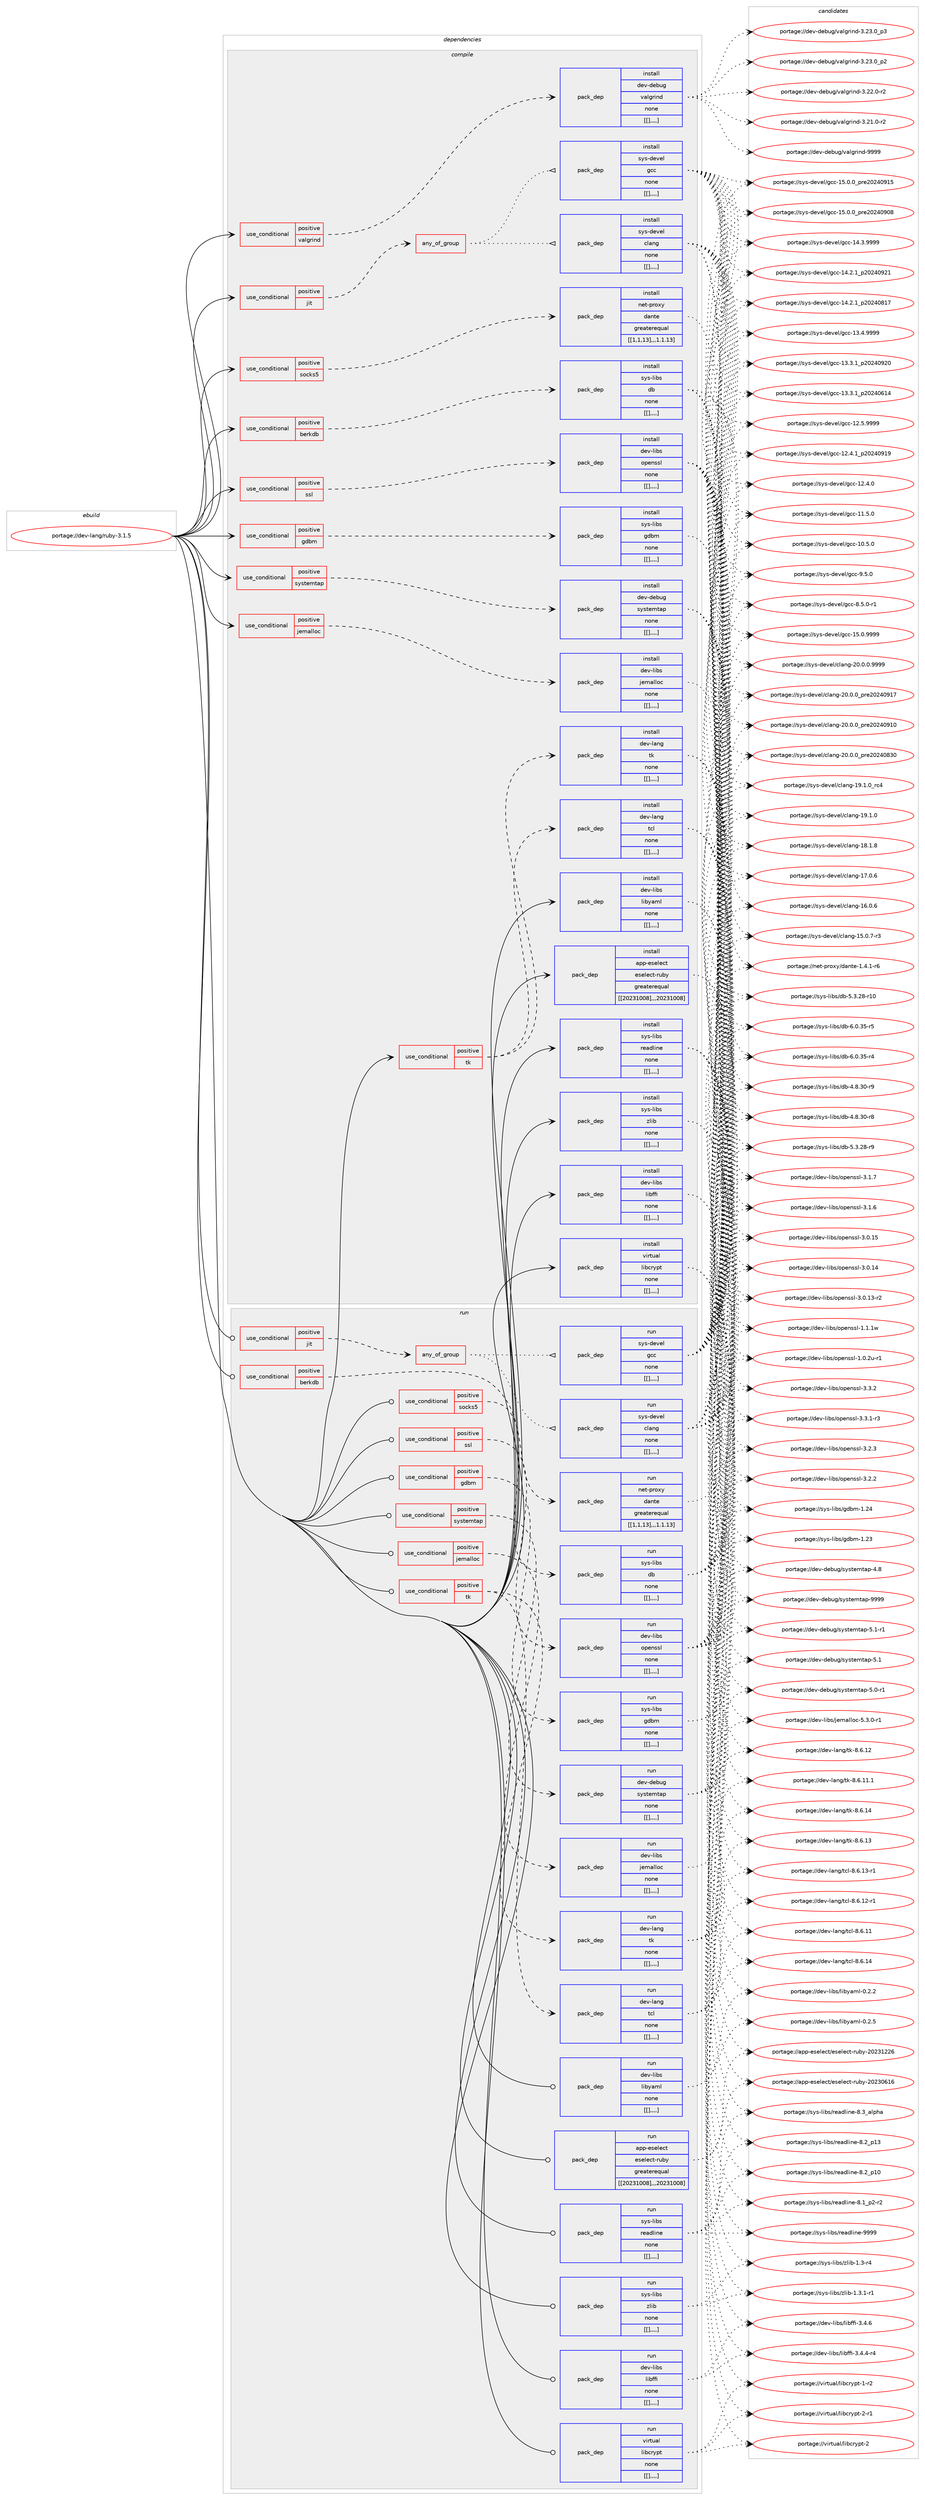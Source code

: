 digraph prolog {

# *************
# Graph options
# *************

newrank=true;
concentrate=true;
compound=true;
graph [rankdir=LR,fontname=Helvetica,fontsize=10,ranksep=1.5];#, ranksep=2.5, nodesep=0.2];
edge  [arrowhead=vee];
node  [fontname=Helvetica,fontsize=10];

# **********
# The ebuild
# **********

subgraph cluster_leftcol {
color=gray;
label=<<i>ebuild</i>>;
id [label="portage://dev-lang/ruby-3.1.5", color=red, width=4, href="../dev-lang/ruby-3.1.5.svg"];
}

# ****************
# The dependencies
# ****************

subgraph cluster_midcol {
color=gray;
label=<<i>dependencies</i>>;
subgraph cluster_compile {
fillcolor="#eeeeee";
style=filled;
label=<<i>compile</i>>;
subgraph cond25256 {
dependency104513 [label=<<TABLE BORDER="0" CELLBORDER="1" CELLSPACING="0" CELLPADDING="4"><TR><TD ROWSPAN="3" CELLPADDING="10">use_conditional</TD></TR><TR><TD>positive</TD></TR><TR><TD>berkdb</TD></TR></TABLE>>, shape=none, color=red];
subgraph pack78175 {
dependency104514 [label=<<TABLE BORDER="0" CELLBORDER="1" CELLSPACING="0" CELLPADDING="4" WIDTH="220"><TR><TD ROWSPAN="6" CELLPADDING="30">pack_dep</TD></TR><TR><TD WIDTH="110">install</TD></TR><TR><TD>sys-libs</TD></TR><TR><TD>db</TD></TR><TR><TD>none</TD></TR><TR><TD>[[],,,,]</TD></TR></TABLE>>, shape=none, color=blue];
}
dependency104513:e -> dependency104514:w [weight=20,style="dashed",arrowhead="vee"];
}
id:e -> dependency104513:w [weight=20,style="solid",arrowhead="vee"];
subgraph cond25257 {
dependency104515 [label=<<TABLE BORDER="0" CELLBORDER="1" CELLSPACING="0" CELLPADDING="4"><TR><TD ROWSPAN="3" CELLPADDING="10">use_conditional</TD></TR><TR><TD>positive</TD></TR><TR><TD>gdbm</TD></TR></TABLE>>, shape=none, color=red];
subgraph pack78176 {
dependency104516 [label=<<TABLE BORDER="0" CELLBORDER="1" CELLSPACING="0" CELLPADDING="4" WIDTH="220"><TR><TD ROWSPAN="6" CELLPADDING="30">pack_dep</TD></TR><TR><TD WIDTH="110">install</TD></TR><TR><TD>sys-libs</TD></TR><TR><TD>gdbm</TD></TR><TR><TD>none</TD></TR><TR><TD>[[],,,,]</TD></TR></TABLE>>, shape=none, color=blue];
}
dependency104515:e -> dependency104516:w [weight=20,style="dashed",arrowhead="vee"];
}
id:e -> dependency104515:w [weight=20,style="solid",arrowhead="vee"];
subgraph cond25258 {
dependency104517 [label=<<TABLE BORDER="0" CELLBORDER="1" CELLSPACING="0" CELLPADDING="4"><TR><TD ROWSPAN="3" CELLPADDING="10">use_conditional</TD></TR><TR><TD>positive</TD></TR><TR><TD>jemalloc</TD></TR></TABLE>>, shape=none, color=red];
subgraph pack78177 {
dependency104518 [label=<<TABLE BORDER="0" CELLBORDER="1" CELLSPACING="0" CELLPADDING="4" WIDTH="220"><TR><TD ROWSPAN="6" CELLPADDING="30">pack_dep</TD></TR><TR><TD WIDTH="110">install</TD></TR><TR><TD>dev-libs</TD></TR><TR><TD>jemalloc</TD></TR><TR><TD>none</TD></TR><TR><TD>[[],,,,]</TD></TR></TABLE>>, shape=none, color=blue];
}
dependency104517:e -> dependency104518:w [weight=20,style="dashed",arrowhead="vee"];
}
id:e -> dependency104517:w [weight=20,style="solid",arrowhead="vee"];
subgraph cond25259 {
dependency104519 [label=<<TABLE BORDER="0" CELLBORDER="1" CELLSPACING="0" CELLPADDING="4"><TR><TD ROWSPAN="3" CELLPADDING="10">use_conditional</TD></TR><TR><TD>positive</TD></TR><TR><TD>jit</TD></TR></TABLE>>, shape=none, color=red];
subgraph any956 {
dependency104520 [label=<<TABLE BORDER="0" CELLBORDER="1" CELLSPACING="0" CELLPADDING="4"><TR><TD CELLPADDING="10">any_of_group</TD></TR></TABLE>>, shape=none, color=red];subgraph pack78178 {
dependency104521 [label=<<TABLE BORDER="0" CELLBORDER="1" CELLSPACING="0" CELLPADDING="4" WIDTH="220"><TR><TD ROWSPAN="6" CELLPADDING="30">pack_dep</TD></TR><TR><TD WIDTH="110">install</TD></TR><TR><TD>sys-devel</TD></TR><TR><TD>gcc</TD></TR><TR><TD>none</TD></TR><TR><TD>[[],,,,]</TD></TR></TABLE>>, shape=none, color=blue];
}
dependency104520:e -> dependency104521:w [weight=20,style="dotted",arrowhead="oinv"];
subgraph pack78179 {
dependency104522 [label=<<TABLE BORDER="0" CELLBORDER="1" CELLSPACING="0" CELLPADDING="4" WIDTH="220"><TR><TD ROWSPAN="6" CELLPADDING="30">pack_dep</TD></TR><TR><TD WIDTH="110">install</TD></TR><TR><TD>sys-devel</TD></TR><TR><TD>clang</TD></TR><TR><TD>none</TD></TR><TR><TD>[[],,,,]</TD></TR></TABLE>>, shape=none, color=blue];
}
dependency104520:e -> dependency104522:w [weight=20,style="dotted",arrowhead="oinv"];
}
dependency104519:e -> dependency104520:w [weight=20,style="dashed",arrowhead="vee"];
}
id:e -> dependency104519:w [weight=20,style="solid",arrowhead="vee"];
subgraph cond25260 {
dependency104523 [label=<<TABLE BORDER="0" CELLBORDER="1" CELLSPACING="0" CELLPADDING="4"><TR><TD ROWSPAN="3" CELLPADDING="10">use_conditional</TD></TR><TR><TD>positive</TD></TR><TR><TD>socks5</TD></TR></TABLE>>, shape=none, color=red];
subgraph pack78180 {
dependency104524 [label=<<TABLE BORDER="0" CELLBORDER="1" CELLSPACING="0" CELLPADDING="4" WIDTH="220"><TR><TD ROWSPAN="6" CELLPADDING="30">pack_dep</TD></TR><TR><TD WIDTH="110">install</TD></TR><TR><TD>net-proxy</TD></TR><TR><TD>dante</TD></TR><TR><TD>greaterequal</TD></TR><TR><TD>[[1,1,13],,,1.1.13]</TD></TR></TABLE>>, shape=none, color=blue];
}
dependency104523:e -> dependency104524:w [weight=20,style="dashed",arrowhead="vee"];
}
id:e -> dependency104523:w [weight=20,style="solid",arrowhead="vee"];
subgraph cond25261 {
dependency104525 [label=<<TABLE BORDER="0" CELLBORDER="1" CELLSPACING="0" CELLPADDING="4"><TR><TD ROWSPAN="3" CELLPADDING="10">use_conditional</TD></TR><TR><TD>positive</TD></TR><TR><TD>ssl</TD></TR></TABLE>>, shape=none, color=red];
subgraph pack78181 {
dependency104526 [label=<<TABLE BORDER="0" CELLBORDER="1" CELLSPACING="0" CELLPADDING="4" WIDTH="220"><TR><TD ROWSPAN="6" CELLPADDING="30">pack_dep</TD></TR><TR><TD WIDTH="110">install</TD></TR><TR><TD>dev-libs</TD></TR><TR><TD>openssl</TD></TR><TR><TD>none</TD></TR><TR><TD>[[],,,,]</TD></TR></TABLE>>, shape=none, color=blue];
}
dependency104525:e -> dependency104526:w [weight=20,style="dashed",arrowhead="vee"];
}
id:e -> dependency104525:w [weight=20,style="solid",arrowhead="vee"];
subgraph cond25262 {
dependency104527 [label=<<TABLE BORDER="0" CELLBORDER="1" CELLSPACING="0" CELLPADDING="4"><TR><TD ROWSPAN="3" CELLPADDING="10">use_conditional</TD></TR><TR><TD>positive</TD></TR><TR><TD>systemtap</TD></TR></TABLE>>, shape=none, color=red];
subgraph pack78182 {
dependency104528 [label=<<TABLE BORDER="0" CELLBORDER="1" CELLSPACING="0" CELLPADDING="4" WIDTH="220"><TR><TD ROWSPAN="6" CELLPADDING="30">pack_dep</TD></TR><TR><TD WIDTH="110">install</TD></TR><TR><TD>dev-debug</TD></TR><TR><TD>systemtap</TD></TR><TR><TD>none</TD></TR><TR><TD>[[],,,,]</TD></TR></TABLE>>, shape=none, color=blue];
}
dependency104527:e -> dependency104528:w [weight=20,style="dashed",arrowhead="vee"];
}
id:e -> dependency104527:w [weight=20,style="solid",arrowhead="vee"];
subgraph cond25263 {
dependency104529 [label=<<TABLE BORDER="0" CELLBORDER="1" CELLSPACING="0" CELLPADDING="4"><TR><TD ROWSPAN="3" CELLPADDING="10">use_conditional</TD></TR><TR><TD>positive</TD></TR><TR><TD>tk</TD></TR></TABLE>>, shape=none, color=red];
subgraph pack78183 {
dependency104530 [label=<<TABLE BORDER="0" CELLBORDER="1" CELLSPACING="0" CELLPADDING="4" WIDTH="220"><TR><TD ROWSPAN="6" CELLPADDING="30">pack_dep</TD></TR><TR><TD WIDTH="110">install</TD></TR><TR><TD>dev-lang</TD></TR><TR><TD>tcl</TD></TR><TR><TD>none</TD></TR><TR><TD>[[],,,,]</TD></TR></TABLE>>, shape=none, color=blue];
}
dependency104529:e -> dependency104530:w [weight=20,style="dashed",arrowhead="vee"];
subgraph pack78184 {
dependency104531 [label=<<TABLE BORDER="0" CELLBORDER="1" CELLSPACING="0" CELLPADDING="4" WIDTH="220"><TR><TD ROWSPAN="6" CELLPADDING="30">pack_dep</TD></TR><TR><TD WIDTH="110">install</TD></TR><TR><TD>dev-lang</TD></TR><TR><TD>tk</TD></TR><TR><TD>none</TD></TR><TR><TD>[[],,,,]</TD></TR></TABLE>>, shape=none, color=blue];
}
dependency104529:e -> dependency104531:w [weight=20,style="dashed",arrowhead="vee"];
}
id:e -> dependency104529:w [weight=20,style="solid",arrowhead="vee"];
subgraph cond25264 {
dependency104532 [label=<<TABLE BORDER="0" CELLBORDER="1" CELLSPACING="0" CELLPADDING="4"><TR><TD ROWSPAN="3" CELLPADDING="10">use_conditional</TD></TR><TR><TD>positive</TD></TR><TR><TD>valgrind</TD></TR></TABLE>>, shape=none, color=red];
subgraph pack78185 {
dependency104533 [label=<<TABLE BORDER="0" CELLBORDER="1" CELLSPACING="0" CELLPADDING="4" WIDTH="220"><TR><TD ROWSPAN="6" CELLPADDING="30">pack_dep</TD></TR><TR><TD WIDTH="110">install</TD></TR><TR><TD>dev-debug</TD></TR><TR><TD>valgrind</TD></TR><TR><TD>none</TD></TR><TR><TD>[[],,,,]</TD></TR></TABLE>>, shape=none, color=blue];
}
dependency104532:e -> dependency104533:w [weight=20,style="dashed",arrowhead="vee"];
}
id:e -> dependency104532:w [weight=20,style="solid",arrowhead="vee"];
subgraph pack78186 {
dependency104534 [label=<<TABLE BORDER="0" CELLBORDER="1" CELLSPACING="0" CELLPADDING="4" WIDTH="220"><TR><TD ROWSPAN="6" CELLPADDING="30">pack_dep</TD></TR><TR><TD WIDTH="110">install</TD></TR><TR><TD>app-eselect</TD></TR><TR><TD>eselect-ruby</TD></TR><TR><TD>greaterequal</TD></TR><TR><TD>[[20231008],,,20231008]</TD></TR></TABLE>>, shape=none, color=blue];
}
id:e -> dependency104534:w [weight=20,style="solid",arrowhead="vee"];
subgraph pack78187 {
dependency104535 [label=<<TABLE BORDER="0" CELLBORDER="1" CELLSPACING="0" CELLPADDING="4" WIDTH="220"><TR><TD ROWSPAN="6" CELLPADDING="30">pack_dep</TD></TR><TR><TD WIDTH="110">install</TD></TR><TR><TD>dev-libs</TD></TR><TR><TD>libffi</TD></TR><TR><TD>none</TD></TR><TR><TD>[[],,,,]</TD></TR></TABLE>>, shape=none, color=blue];
}
id:e -> dependency104535:w [weight=20,style="solid",arrowhead="vee"];
subgraph pack78188 {
dependency104536 [label=<<TABLE BORDER="0" CELLBORDER="1" CELLSPACING="0" CELLPADDING="4" WIDTH="220"><TR><TD ROWSPAN="6" CELLPADDING="30">pack_dep</TD></TR><TR><TD WIDTH="110">install</TD></TR><TR><TD>dev-libs</TD></TR><TR><TD>libyaml</TD></TR><TR><TD>none</TD></TR><TR><TD>[[],,,,]</TD></TR></TABLE>>, shape=none, color=blue];
}
id:e -> dependency104536:w [weight=20,style="solid",arrowhead="vee"];
subgraph pack78189 {
dependency104537 [label=<<TABLE BORDER="0" CELLBORDER="1" CELLSPACING="0" CELLPADDING="4" WIDTH="220"><TR><TD ROWSPAN="6" CELLPADDING="30">pack_dep</TD></TR><TR><TD WIDTH="110">install</TD></TR><TR><TD>sys-libs</TD></TR><TR><TD>readline</TD></TR><TR><TD>none</TD></TR><TR><TD>[[],,,,]</TD></TR></TABLE>>, shape=none, color=blue];
}
id:e -> dependency104537:w [weight=20,style="solid",arrowhead="vee"];
subgraph pack78190 {
dependency104538 [label=<<TABLE BORDER="0" CELLBORDER="1" CELLSPACING="0" CELLPADDING="4" WIDTH="220"><TR><TD ROWSPAN="6" CELLPADDING="30">pack_dep</TD></TR><TR><TD WIDTH="110">install</TD></TR><TR><TD>sys-libs</TD></TR><TR><TD>zlib</TD></TR><TR><TD>none</TD></TR><TR><TD>[[],,,,]</TD></TR></TABLE>>, shape=none, color=blue];
}
id:e -> dependency104538:w [weight=20,style="solid",arrowhead="vee"];
subgraph pack78191 {
dependency104539 [label=<<TABLE BORDER="0" CELLBORDER="1" CELLSPACING="0" CELLPADDING="4" WIDTH="220"><TR><TD ROWSPAN="6" CELLPADDING="30">pack_dep</TD></TR><TR><TD WIDTH="110">install</TD></TR><TR><TD>virtual</TD></TR><TR><TD>libcrypt</TD></TR><TR><TD>none</TD></TR><TR><TD>[[],,,,]</TD></TR></TABLE>>, shape=none, color=blue];
}
id:e -> dependency104539:w [weight=20,style="solid",arrowhead="vee"];
}
subgraph cluster_compileandrun {
fillcolor="#eeeeee";
style=filled;
label=<<i>compile and run</i>>;
}
subgraph cluster_run {
fillcolor="#eeeeee";
style=filled;
label=<<i>run</i>>;
subgraph cond25265 {
dependency104540 [label=<<TABLE BORDER="0" CELLBORDER="1" CELLSPACING="0" CELLPADDING="4"><TR><TD ROWSPAN="3" CELLPADDING="10">use_conditional</TD></TR><TR><TD>positive</TD></TR><TR><TD>berkdb</TD></TR></TABLE>>, shape=none, color=red];
subgraph pack78192 {
dependency104541 [label=<<TABLE BORDER="0" CELLBORDER="1" CELLSPACING="0" CELLPADDING="4" WIDTH="220"><TR><TD ROWSPAN="6" CELLPADDING="30">pack_dep</TD></TR><TR><TD WIDTH="110">run</TD></TR><TR><TD>sys-libs</TD></TR><TR><TD>db</TD></TR><TR><TD>none</TD></TR><TR><TD>[[],,,,]</TD></TR></TABLE>>, shape=none, color=blue];
}
dependency104540:e -> dependency104541:w [weight=20,style="dashed",arrowhead="vee"];
}
id:e -> dependency104540:w [weight=20,style="solid",arrowhead="odot"];
subgraph cond25266 {
dependency104542 [label=<<TABLE BORDER="0" CELLBORDER="1" CELLSPACING="0" CELLPADDING="4"><TR><TD ROWSPAN="3" CELLPADDING="10">use_conditional</TD></TR><TR><TD>positive</TD></TR><TR><TD>gdbm</TD></TR></TABLE>>, shape=none, color=red];
subgraph pack78193 {
dependency104543 [label=<<TABLE BORDER="0" CELLBORDER="1" CELLSPACING="0" CELLPADDING="4" WIDTH="220"><TR><TD ROWSPAN="6" CELLPADDING="30">pack_dep</TD></TR><TR><TD WIDTH="110">run</TD></TR><TR><TD>sys-libs</TD></TR><TR><TD>gdbm</TD></TR><TR><TD>none</TD></TR><TR><TD>[[],,,,]</TD></TR></TABLE>>, shape=none, color=blue];
}
dependency104542:e -> dependency104543:w [weight=20,style="dashed",arrowhead="vee"];
}
id:e -> dependency104542:w [weight=20,style="solid",arrowhead="odot"];
subgraph cond25267 {
dependency104544 [label=<<TABLE BORDER="0" CELLBORDER="1" CELLSPACING="0" CELLPADDING="4"><TR><TD ROWSPAN="3" CELLPADDING="10">use_conditional</TD></TR><TR><TD>positive</TD></TR><TR><TD>jemalloc</TD></TR></TABLE>>, shape=none, color=red];
subgraph pack78194 {
dependency104545 [label=<<TABLE BORDER="0" CELLBORDER="1" CELLSPACING="0" CELLPADDING="4" WIDTH="220"><TR><TD ROWSPAN="6" CELLPADDING="30">pack_dep</TD></TR><TR><TD WIDTH="110">run</TD></TR><TR><TD>dev-libs</TD></TR><TR><TD>jemalloc</TD></TR><TR><TD>none</TD></TR><TR><TD>[[],,,,]</TD></TR></TABLE>>, shape=none, color=blue];
}
dependency104544:e -> dependency104545:w [weight=20,style="dashed",arrowhead="vee"];
}
id:e -> dependency104544:w [weight=20,style="solid",arrowhead="odot"];
subgraph cond25268 {
dependency104546 [label=<<TABLE BORDER="0" CELLBORDER="1" CELLSPACING="0" CELLPADDING="4"><TR><TD ROWSPAN="3" CELLPADDING="10">use_conditional</TD></TR><TR><TD>positive</TD></TR><TR><TD>jit</TD></TR></TABLE>>, shape=none, color=red];
subgraph any957 {
dependency104547 [label=<<TABLE BORDER="0" CELLBORDER="1" CELLSPACING="0" CELLPADDING="4"><TR><TD CELLPADDING="10">any_of_group</TD></TR></TABLE>>, shape=none, color=red];subgraph pack78195 {
dependency104548 [label=<<TABLE BORDER="0" CELLBORDER="1" CELLSPACING="0" CELLPADDING="4" WIDTH="220"><TR><TD ROWSPAN="6" CELLPADDING="30">pack_dep</TD></TR><TR><TD WIDTH="110">run</TD></TR><TR><TD>sys-devel</TD></TR><TR><TD>gcc</TD></TR><TR><TD>none</TD></TR><TR><TD>[[],,,,]</TD></TR></TABLE>>, shape=none, color=blue];
}
dependency104547:e -> dependency104548:w [weight=20,style="dotted",arrowhead="oinv"];
subgraph pack78196 {
dependency104549 [label=<<TABLE BORDER="0" CELLBORDER="1" CELLSPACING="0" CELLPADDING="4" WIDTH="220"><TR><TD ROWSPAN="6" CELLPADDING="30">pack_dep</TD></TR><TR><TD WIDTH="110">run</TD></TR><TR><TD>sys-devel</TD></TR><TR><TD>clang</TD></TR><TR><TD>none</TD></TR><TR><TD>[[],,,,]</TD></TR></TABLE>>, shape=none, color=blue];
}
dependency104547:e -> dependency104549:w [weight=20,style="dotted",arrowhead="oinv"];
}
dependency104546:e -> dependency104547:w [weight=20,style="dashed",arrowhead="vee"];
}
id:e -> dependency104546:w [weight=20,style="solid",arrowhead="odot"];
subgraph cond25269 {
dependency104550 [label=<<TABLE BORDER="0" CELLBORDER="1" CELLSPACING="0" CELLPADDING="4"><TR><TD ROWSPAN="3" CELLPADDING="10">use_conditional</TD></TR><TR><TD>positive</TD></TR><TR><TD>socks5</TD></TR></TABLE>>, shape=none, color=red];
subgraph pack78197 {
dependency104551 [label=<<TABLE BORDER="0" CELLBORDER="1" CELLSPACING="0" CELLPADDING="4" WIDTH="220"><TR><TD ROWSPAN="6" CELLPADDING="30">pack_dep</TD></TR><TR><TD WIDTH="110">run</TD></TR><TR><TD>net-proxy</TD></TR><TR><TD>dante</TD></TR><TR><TD>greaterequal</TD></TR><TR><TD>[[1,1,13],,,1.1.13]</TD></TR></TABLE>>, shape=none, color=blue];
}
dependency104550:e -> dependency104551:w [weight=20,style="dashed",arrowhead="vee"];
}
id:e -> dependency104550:w [weight=20,style="solid",arrowhead="odot"];
subgraph cond25270 {
dependency104552 [label=<<TABLE BORDER="0" CELLBORDER="1" CELLSPACING="0" CELLPADDING="4"><TR><TD ROWSPAN="3" CELLPADDING="10">use_conditional</TD></TR><TR><TD>positive</TD></TR><TR><TD>ssl</TD></TR></TABLE>>, shape=none, color=red];
subgraph pack78198 {
dependency104553 [label=<<TABLE BORDER="0" CELLBORDER="1" CELLSPACING="0" CELLPADDING="4" WIDTH="220"><TR><TD ROWSPAN="6" CELLPADDING="30">pack_dep</TD></TR><TR><TD WIDTH="110">run</TD></TR><TR><TD>dev-libs</TD></TR><TR><TD>openssl</TD></TR><TR><TD>none</TD></TR><TR><TD>[[],,,,]</TD></TR></TABLE>>, shape=none, color=blue];
}
dependency104552:e -> dependency104553:w [weight=20,style="dashed",arrowhead="vee"];
}
id:e -> dependency104552:w [weight=20,style="solid",arrowhead="odot"];
subgraph cond25271 {
dependency104554 [label=<<TABLE BORDER="0" CELLBORDER="1" CELLSPACING="0" CELLPADDING="4"><TR><TD ROWSPAN="3" CELLPADDING="10">use_conditional</TD></TR><TR><TD>positive</TD></TR><TR><TD>systemtap</TD></TR></TABLE>>, shape=none, color=red];
subgraph pack78199 {
dependency104555 [label=<<TABLE BORDER="0" CELLBORDER="1" CELLSPACING="0" CELLPADDING="4" WIDTH="220"><TR><TD ROWSPAN="6" CELLPADDING="30">pack_dep</TD></TR><TR><TD WIDTH="110">run</TD></TR><TR><TD>dev-debug</TD></TR><TR><TD>systemtap</TD></TR><TR><TD>none</TD></TR><TR><TD>[[],,,,]</TD></TR></TABLE>>, shape=none, color=blue];
}
dependency104554:e -> dependency104555:w [weight=20,style="dashed",arrowhead="vee"];
}
id:e -> dependency104554:w [weight=20,style="solid",arrowhead="odot"];
subgraph cond25272 {
dependency104556 [label=<<TABLE BORDER="0" CELLBORDER="1" CELLSPACING="0" CELLPADDING="4"><TR><TD ROWSPAN="3" CELLPADDING="10">use_conditional</TD></TR><TR><TD>positive</TD></TR><TR><TD>tk</TD></TR></TABLE>>, shape=none, color=red];
subgraph pack78200 {
dependency104557 [label=<<TABLE BORDER="0" CELLBORDER="1" CELLSPACING="0" CELLPADDING="4" WIDTH="220"><TR><TD ROWSPAN="6" CELLPADDING="30">pack_dep</TD></TR><TR><TD WIDTH="110">run</TD></TR><TR><TD>dev-lang</TD></TR><TR><TD>tcl</TD></TR><TR><TD>none</TD></TR><TR><TD>[[],,,,]</TD></TR></TABLE>>, shape=none, color=blue];
}
dependency104556:e -> dependency104557:w [weight=20,style="dashed",arrowhead="vee"];
subgraph pack78201 {
dependency104558 [label=<<TABLE BORDER="0" CELLBORDER="1" CELLSPACING="0" CELLPADDING="4" WIDTH="220"><TR><TD ROWSPAN="6" CELLPADDING="30">pack_dep</TD></TR><TR><TD WIDTH="110">run</TD></TR><TR><TD>dev-lang</TD></TR><TR><TD>tk</TD></TR><TR><TD>none</TD></TR><TR><TD>[[],,,,]</TD></TR></TABLE>>, shape=none, color=blue];
}
dependency104556:e -> dependency104558:w [weight=20,style="dashed",arrowhead="vee"];
}
id:e -> dependency104556:w [weight=20,style="solid",arrowhead="odot"];
subgraph pack78202 {
dependency104559 [label=<<TABLE BORDER="0" CELLBORDER="1" CELLSPACING="0" CELLPADDING="4" WIDTH="220"><TR><TD ROWSPAN="6" CELLPADDING="30">pack_dep</TD></TR><TR><TD WIDTH="110">run</TD></TR><TR><TD>app-eselect</TD></TR><TR><TD>eselect-ruby</TD></TR><TR><TD>greaterequal</TD></TR><TR><TD>[[20231008],,,20231008]</TD></TR></TABLE>>, shape=none, color=blue];
}
id:e -> dependency104559:w [weight=20,style="solid",arrowhead="odot"];
subgraph pack78203 {
dependency104560 [label=<<TABLE BORDER="0" CELLBORDER="1" CELLSPACING="0" CELLPADDING="4" WIDTH="220"><TR><TD ROWSPAN="6" CELLPADDING="30">pack_dep</TD></TR><TR><TD WIDTH="110">run</TD></TR><TR><TD>dev-libs</TD></TR><TR><TD>libffi</TD></TR><TR><TD>none</TD></TR><TR><TD>[[],,,,]</TD></TR></TABLE>>, shape=none, color=blue];
}
id:e -> dependency104560:w [weight=20,style="solid",arrowhead="odot"];
subgraph pack78204 {
dependency104561 [label=<<TABLE BORDER="0" CELLBORDER="1" CELLSPACING="0" CELLPADDING="4" WIDTH="220"><TR><TD ROWSPAN="6" CELLPADDING="30">pack_dep</TD></TR><TR><TD WIDTH="110">run</TD></TR><TR><TD>dev-libs</TD></TR><TR><TD>libyaml</TD></TR><TR><TD>none</TD></TR><TR><TD>[[],,,,]</TD></TR></TABLE>>, shape=none, color=blue];
}
id:e -> dependency104561:w [weight=20,style="solid",arrowhead="odot"];
subgraph pack78205 {
dependency104562 [label=<<TABLE BORDER="0" CELLBORDER="1" CELLSPACING="0" CELLPADDING="4" WIDTH="220"><TR><TD ROWSPAN="6" CELLPADDING="30">pack_dep</TD></TR><TR><TD WIDTH="110">run</TD></TR><TR><TD>sys-libs</TD></TR><TR><TD>readline</TD></TR><TR><TD>none</TD></TR><TR><TD>[[],,,,]</TD></TR></TABLE>>, shape=none, color=blue];
}
id:e -> dependency104562:w [weight=20,style="solid",arrowhead="odot"];
subgraph pack78206 {
dependency104563 [label=<<TABLE BORDER="0" CELLBORDER="1" CELLSPACING="0" CELLPADDING="4" WIDTH="220"><TR><TD ROWSPAN="6" CELLPADDING="30">pack_dep</TD></TR><TR><TD WIDTH="110">run</TD></TR><TR><TD>sys-libs</TD></TR><TR><TD>zlib</TD></TR><TR><TD>none</TD></TR><TR><TD>[[],,,,]</TD></TR></TABLE>>, shape=none, color=blue];
}
id:e -> dependency104563:w [weight=20,style="solid",arrowhead="odot"];
subgraph pack78207 {
dependency104564 [label=<<TABLE BORDER="0" CELLBORDER="1" CELLSPACING="0" CELLPADDING="4" WIDTH="220"><TR><TD ROWSPAN="6" CELLPADDING="30">pack_dep</TD></TR><TR><TD WIDTH="110">run</TD></TR><TR><TD>virtual</TD></TR><TR><TD>libcrypt</TD></TR><TR><TD>none</TD></TR><TR><TD>[[],,,,]</TD></TR></TABLE>>, shape=none, color=blue];
}
id:e -> dependency104564:w [weight=20,style="solid",arrowhead="odot"];
}
}

# **************
# The candidates
# **************

subgraph cluster_choices {
rank=same;
color=gray;
label=<<i>candidates</i>>;

subgraph choice78175 {
color=black;
nodesep=1;
choice11512111545108105981154710098455446484651534511453 [label="portage://sys-libs/db-6.0.35-r5", color=red, width=4,href="../sys-libs/db-6.0.35-r5.svg"];
choice11512111545108105981154710098455446484651534511452 [label="portage://sys-libs/db-6.0.35-r4", color=red, width=4,href="../sys-libs/db-6.0.35-r4.svg"];
choice11512111545108105981154710098455346514650564511457 [label="portage://sys-libs/db-5.3.28-r9", color=red, width=4,href="../sys-libs/db-5.3.28-r9.svg"];
choice1151211154510810598115471009845534651465056451144948 [label="portage://sys-libs/db-5.3.28-r10", color=red, width=4,href="../sys-libs/db-5.3.28-r10.svg"];
choice11512111545108105981154710098455246564651484511457 [label="portage://sys-libs/db-4.8.30-r9", color=red, width=4,href="../sys-libs/db-4.8.30-r9.svg"];
choice11512111545108105981154710098455246564651484511456 [label="portage://sys-libs/db-4.8.30-r8", color=red, width=4,href="../sys-libs/db-4.8.30-r8.svg"];
dependency104514:e -> choice11512111545108105981154710098455446484651534511453:w [style=dotted,weight="100"];
dependency104514:e -> choice11512111545108105981154710098455446484651534511452:w [style=dotted,weight="100"];
dependency104514:e -> choice11512111545108105981154710098455346514650564511457:w [style=dotted,weight="100"];
dependency104514:e -> choice1151211154510810598115471009845534651465056451144948:w [style=dotted,weight="100"];
dependency104514:e -> choice11512111545108105981154710098455246564651484511457:w [style=dotted,weight="100"];
dependency104514:e -> choice11512111545108105981154710098455246564651484511456:w [style=dotted,weight="100"];
}
subgraph choice78176 {
color=black;
nodesep=1;
choice115121115451081059811547103100981094549465052 [label="portage://sys-libs/gdbm-1.24", color=red, width=4,href="../sys-libs/gdbm-1.24.svg"];
choice115121115451081059811547103100981094549465051 [label="portage://sys-libs/gdbm-1.23", color=red, width=4,href="../sys-libs/gdbm-1.23.svg"];
dependency104516:e -> choice115121115451081059811547103100981094549465052:w [style=dotted,weight="100"];
dependency104516:e -> choice115121115451081059811547103100981094549465051:w [style=dotted,weight="100"];
}
subgraph choice78177 {
color=black;
nodesep=1;
choice10010111845108105981154710610110997108108111994553465146484511449 [label="portage://dev-libs/jemalloc-5.3.0-r1", color=red, width=4,href="../dev-libs/jemalloc-5.3.0-r1.svg"];
dependency104518:e -> choice10010111845108105981154710610110997108108111994553465146484511449:w [style=dotted,weight="100"];
}
subgraph choice78178 {
color=black;
nodesep=1;
choice1151211154510010111810110847103999945495346484657575757 [label="portage://sys-devel/gcc-15.0.9999", color=red, width=4,href="../sys-devel/gcc-15.0.9999.svg"];
choice1151211154510010111810110847103999945495346484648951121141015048505248574953 [label="portage://sys-devel/gcc-15.0.0_pre20240915", color=red, width=4,href="../sys-devel/gcc-15.0.0_pre20240915.svg"];
choice1151211154510010111810110847103999945495346484648951121141015048505248574856 [label="portage://sys-devel/gcc-15.0.0_pre20240908", color=red, width=4,href="../sys-devel/gcc-15.0.0_pre20240908.svg"];
choice1151211154510010111810110847103999945495246514657575757 [label="portage://sys-devel/gcc-14.3.9999", color=red, width=4,href="../sys-devel/gcc-14.3.9999.svg"];
choice1151211154510010111810110847103999945495246504649951125048505248575049 [label="portage://sys-devel/gcc-14.2.1_p20240921", color=red, width=4,href="../sys-devel/gcc-14.2.1_p20240921.svg"];
choice1151211154510010111810110847103999945495246504649951125048505248564955 [label="portage://sys-devel/gcc-14.2.1_p20240817", color=red, width=4,href="../sys-devel/gcc-14.2.1_p20240817.svg"];
choice1151211154510010111810110847103999945495146524657575757 [label="portage://sys-devel/gcc-13.4.9999", color=red, width=4,href="../sys-devel/gcc-13.4.9999.svg"];
choice1151211154510010111810110847103999945495146514649951125048505248575048 [label="portage://sys-devel/gcc-13.3.1_p20240920", color=red, width=4,href="../sys-devel/gcc-13.3.1_p20240920.svg"];
choice1151211154510010111810110847103999945495146514649951125048505248544952 [label="portage://sys-devel/gcc-13.3.1_p20240614", color=red, width=4,href="../sys-devel/gcc-13.3.1_p20240614.svg"];
choice1151211154510010111810110847103999945495046534657575757 [label="portage://sys-devel/gcc-12.5.9999", color=red, width=4,href="../sys-devel/gcc-12.5.9999.svg"];
choice1151211154510010111810110847103999945495046524649951125048505248574957 [label="portage://sys-devel/gcc-12.4.1_p20240919", color=red, width=4,href="../sys-devel/gcc-12.4.1_p20240919.svg"];
choice1151211154510010111810110847103999945495046524648 [label="portage://sys-devel/gcc-12.4.0", color=red, width=4,href="../sys-devel/gcc-12.4.0.svg"];
choice1151211154510010111810110847103999945494946534648 [label="portage://sys-devel/gcc-11.5.0", color=red, width=4,href="../sys-devel/gcc-11.5.0.svg"];
choice1151211154510010111810110847103999945494846534648 [label="portage://sys-devel/gcc-10.5.0", color=red, width=4,href="../sys-devel/gcc-10.5.0.svg"];
choice11512111545100101118101108471039999455746534648 [label="portage://sys-devel/gcc-9.5.0", color=red, width=4,href="../sys-devel/gcc-9.5.0.svg"];
choice115121115451001011181011084710399994556465346484511449 [label="portage://sys-devel/gcc-8.5.0-r1", color=red, width=4,href="../sys-devel/gcc-8.5.0-r1.svg"];
dependency104521:e -> choice1151211154510010111810110847103999945495346484657575757:w [style=dotted,weight="100"];
dependency104521:e -> choice1151211154510010111810110847103999945495346484648951121141015048505248574953:w [style=dotted,weight="100"];
dependency104521:e -> choice1151211154510010111810110847103999945495346484648951121141015048505248574856:w [style=dotted,weight="100"];
dependency104521:e -> choice1151211154510010111810110847103999945495246514657575757:w [style=dotted,weight="100"];
dependency104521:e -> choice1151211154510010111810110847103999945495246504649951125048505248575049:w [style=dotted,weight="100"];
dependency104521:e -> choice1151211154510010111810110847103999945495246504649951125048505248564955:w [style=dotted,weight="100"];
dependency104521:e -> choice1151211154510010111810110847103999945495146524657575757:w [style=dotted,weight="100"];
dependency104521:e -> choice1151211154510010111810110847103999945495146514649951125048505248575048:w [style=dotted,weight="100"];
dependency104521:e -> choice1151211154510010111810110847103999945495146514649951125048505248544952:w [style=dotted,weight="100"];
dependency104521:e -> choice1151211154510010111810110847103999945495046534657575757:w [style=dotted,weight="100"];
dependency104521:e -> choice1151211154510010111810110847103999945495046524649951125048505248574957:w [style=dotted,weight="100"];
dependency104521:e -> choice1151211154510010111810110847103999945495046524648:w [style=dotted,weight="100"];
dependency104521:e -> choice1151211154510010111810110847103999945494946534648:w [style=dotted,weight="100"];
dependency104521:e -> choice1151211154510010111810110847103999945494846534648:w [style=dotted,weight="100"];
dependency104521:e -> choice11512111545100101118101108471039999455746534648:w [style=dotted,weight="100"];
dependency104521:e -> choice115121115451001011181011084710399994556465346484511449:w [style=dotted,weight="100"];
}
subgraph choice78179 {
color=black;
nodesep=1;
choice11512111545100101118101108479910897110103455048464846484657575757 [label="portage://sys-devel/clang-20.0.0.9999", color=red, width=4,href="../sys-devel/clang-20.0.0.9999.svg"];
choice1151211154510010111810110847991089711010345504846484648951121141015048505248574955 [label="portage://sys-devel/clang-20.0.0_pre20240917", color=red, width=4,href="../sys-devel/clang-20.0.0_pre20240917.svg"];
choice1151211154510010111810110847991089711010345504846484648951121141015048505248574948 [label="portage://sys-devel/clang-20.0.0_pre20240910", color=red, width=4,href="../sys-devel/clang-20.0.0_pre20240910.svg"];
choice1151211154510010111810110847991089711010345504846484648951121141015048505248565148 [label="portage://sys-devel/clang-20.0.0_pre20240830", color=red, width=4,href="../sys-devel/clang-20.0.0_pre20240830.svg"];
choice1151211154510010111810110847991089711010345495746494648951149952 [label="portage://sys-devel/clang-19.1.0_rc4", color=red, width=4,href="../sys-devel/clang-19.1.0_rc4.svg"];
choice1151211154510010111810110847991089711010345495746494648 [label="portage://sys-devel/clang-19.1.0", color=red, width=4,href="../sys-devel/clang-19.1.0.svg"];
choice1151211154510010111810110847991089711010345495646494656 [label="portage://sys-devel/clang-18.1.8", color=red, width=4,href="../sys-devel/clang-18.1.8.svg"];
choice1151211154510010111810110847991089711010345495546484654 [label="portage://sys-devel/clang-17.0.6", color=red, width=4,href="../sys-devel/clang-17.0.6.svg"];
choice1151211154510010111810110847991089711010345495446484654 [label="portage://sys-devel/clang-16.0.6", color=red, width=4,href="../sys-devel/clang-16.0.6.svg"];
choice11512111545100101118101108479910897110103454953464846554511451 [label="portage://sys-devel/clang-15.0.7-r3", color=red, width=4,href="../sys-devel/clang-15.0.7-r3.svg"];
dependency104522:e -> choice11512111545100101118101108479910897110103455048464846484657575757:w [style=dotted,weight="100"];
dependency104522:e -> choice1151211154510010111810110847991089711010345504846484648951121141015048505248574955:w [style=dotted,weight="100"];
dependency104522:e -> choice1151211154510010111810110847991089711010345504846484648951121141015048505248574948:w [style=dotted,weight="100"];
dependency104522:e -> choice1151211154510010111810110847991089711010345504846484648951121141015048505248565148:w [style=dotted,weight="100"];
dependency104522:e -> choice1151211154510010111810110847991089711010345495746494648951149952:w [style=dotted,weight="100"];
dependency104522:e -> choice1151211154510010111810110847991089711010345495746494648:w [style=dotted,weight="100"];
dependency104522:e -> choice1151211154510010111810110847991089711010345495646494656:w [style=dotted,weight="100"];
dependency104522:e -> choice1151211154510010111810110847991089711010345495546484654:w [style=dotted,weight="100"];
dependency104522:e -> choice1151211154510010111810110847991089711010345495446484654:w [style=dotted,weight="100"];
dependency104522:e -> choice11512111545100101118101108479910897110103454953464846554511451:w [style=dotted,weight="100"];
}
subgraph choice78180 {
color=black;
nodesep=1;
choice1101011164511211411112012147100971101161014549465246494511454 [label="portage://net-proxy/dante-1.4.1-r6", color=red, width=4,href="../net-proxy/dante-1.4.1-r6.svg"];
dependency104524:e -> choice1101011164511211411112012147100971101161014549465246494511454:w [style=dotted,weight="100"];
}
subgraph choice78181 {
color=black;
nodesep=1;
choice100101118451081059811547111112101110115115108455146514650 [label="portage://dev-libs/openssl-3.3.2", color=red, width=4,href="../dev-libs/openssl-3.3.2.svg"];
choice1001011184510810598115471111121011101151151084551465146494511451 [label="portage://dev-libs/openssl-3.3.1-r3", color=red, width=4,href="../dev-libs/openssl-3.3.1-r3.svg"];
choice100101118451081059811547111112101110115115108455146504651 [label="portage://dev-libs/openssl-3.2.3", color=red, width=4,href="../dev-libs/openssl-3.2.3.svg"];
choice100101118451081059811547111112101110115115108455146504650 [label="portage://dev-libs/openssl-3.2.2", color=red, width=4,href="../dev-libs/openssl-3.2.2.svg"];
choice100101118451081059811547111112101110115115108455146494655 [label="portage://dev-libs/openssl-3.1.7", color=red, width=4,href="../dev-libs/openssl-3.1.7.svg"];
choice100101118451081059811547111112101110115115108455146494654 [label="portage://dev-libs/openssl-3.1.6", color=red, width=4,href="../dev-libs/openssl-3.1.6.svg"];
choice10010111845108105981154711111210111011511510845514648464953 [label="portage://dev-libs/openssl-3.0.15", color=red, width=4,href="../dev-libs/openssl-3.0.15.svg"];
choice10010111845108105981154711111210111011511510845514648464952 [label="portage://dev-libs/openssl-3.0.14", color=red, width=4,href="../dev-libs/openssl-3.0.14.svg"];
choice100101118451081059811547111112101110115115108455146484649514511450 [label="portage://dev-libs/openssl-3.0.13-r2", color=red, width=4,href="../dev-libs/openssl-3.0.13-r2.svg"];
choice100101118451081059811547111112101110115115108454946494649119 [label="portage://dev-libs/openssl-1.1.1w", color=red, width=4,href="../dev-libs/openssl-1.1.1w.svg"];
choice1001011184510810598115471111121011101151151084549464846501174511449 [label="portage://dev-libs/openssl-1.0.2u-r1", color=red, width=4,href="../dev-libs/openssl-1.0.2u-r1.svg"];
dependency104526:e -> choice100101118451081059811547111112101110115115108455146514650:w [style=dotted,weight="100"];
dependency104526:e -> choice1001011184510810598115471111121011101151151084551465146494511451:w [style=dotted,weight="100"];
dependency104526:e -> choice100101118451081059811547111112101110115115108455146504651:w [style=dotted,weight="100"];
dependency104526:e -> choice100101118451081059811547111112101110115115108455146504650:w [style=dotted,weight="100"];
dependency104526:e -> choice100101118451081059811547111112101110115115108455146494655:w [style=dotted,weight="100"];
dependency104526:e -> choice100101118451081059811547111112101110115115108455146494654:w [style=dotted,weight="100"];
dependency104526:e -> choice10010111845108105981154711111210111011511510845514648464953:w [style=dotted,weight="100"];
dependency104526:e -> choice10010111845108105981154711111210111011511510845514648464952:w [style=dotted,weight="100"];
dependency104526:e -> choice100101118451081059811547111112101110115115108455146484649514511450:w [style=dotted,weight="100"];
dependency104526:e -> choice100101118451081059811547111112101110115115108454946494649119:w [style=dotted,weight="100"];
dependency104526:e -> choice1001011184510810598115471111121011101151151084549464846501174511449:w [style=dotted,weight="100"];
}
subgraph choice78182 {
color=black;
nodesep=1;
choice100101118451001019811710347115121115116101109116971124557575757 [label="portage://dev-debug/systemtap-9999", color=red, width=4,href="../dev-debug/systemtap-9999.svg"];
choice10010111845100101981171034711512111511610110911697112455346494511449 [label="portage://dev-debug/systemtap-5.1-r1", color=red, width=4,href="../dev-debug/systemtap-5.1-r1.svg"];
choice1001011184510010198117103471151211151161011091169711245534649 [label="portage://dev-debug/systemtap-5.1", color=red, width=4,href="../dev-debug/systemtap-5.1.svg"];
choice10010111845100101981171034711512111511610110911697112455346484511449 [label="portage://dev-debug/systemtap-5.0-r1", color=red, width=4,href="../dev-debug/systemtap-5.0-r1.svg"];
choice1001011184510010198117103471151211151161011091169711245524656 [label="portage://dev-debug/systemtap-4.8", color=red, width=4,href="../dev-debug/systemtap-4.8.svg"];
dependency104528:e -> choice100101118451001019811710347115121115116101109116971124557575757:w [style=dotted,weight="100"];
dependency104528:e -> choice10010111845100101981171034711512111511610110911697112455346494511449:w [style=dotted,weight="100"];
dependency104528:e -> choice1001011184510010198117103471151211151161011091169711245534649:w [style=dotted,weight="100"];
dependency104528:e -> choice10010111845100101981171034711512111511610110911697112455346484511449:w [style=dotted,weight="100"];
dependency104528:e -> choice1001011184510010198117103471151211151161011091169711245524656:w [style=dotted,weight="100"];
}
subgraph choice78183 {
color=black;
nodesep=1;
choice1001011184510897110103471169910845564654464952 [label="portage://dev-lang/tcl-8.6.14", color=red, width=4,href="../dev-lang/tcl-8.6.14.svg"];
choice10010111845108971101034711699108455646544649514511449 [label="portage://dev-lang/tcl-8.6.13-r1", color=red, width=4,href="../dev-lang/tcl-8.6.13-r1.svg"];
choice10010111845108971101034711699108455646544649504511449 [label="portage://dev-lang/tcl-8.6.12-r1", color=red, width=4,href="../dev-lang/tcl-8.6.12-r1.svg"];
choice1001011184510897110103471169910845564654464949 [label="portage://dev-lang/tcl-8.6.11", color=red, width=4,href="../dev-lang/tcl-8.6.11.svg"];
dependency104530:e -> choice1001011184510897110103471169910845564654464952:w [style=dotted,weight="100"];
dependency104530:e -> choice10010111845108971101034711699108455646544649514511449:w [style=dotted,weight="100"];
dependency104530:e -> choice10010111845108971101034711699108455646544649504511449:w [style=dotted,weight="100"];
dependency104530:e -> choice1001011184510897110103471169910845564654464949:w [style=dotted,weight="100"];
}
subgraph choice78184 {
color=black;
nodesep=1;
choice10010111845108971101034711610745564654464952 [label="portage://dev-lang/tk-8.6.14", color=red, width=4,href="../dev-lang/tk-8.6.14.svg"];
choice10010111845108971101034711610745564654464951 [label="portage://dev-lang/tk-8.6.13", color=red, width=4,href="../dev-lang/tk-8.6.13.svg"];
choice10010111845108971101034711610745564654464950 [label="portage://dev-lang/tk-8.6.12", color=red, width=4,href="../dev-lang/tk-8.6.12.svg"];
choice100101118451089711010347116107455646544649494649 [label="portage://dev-lang/tk-8.6.11.1", color=red, width=4,href="../dev-lang/tk-8.6.11.1.svg"];
dependency104531:e -> choice10010111845108971101034711610745564654464952:w [style=dotted,weight="100"];
dependency104531:e -> choice10010111845108971101034711610745564654464951:w [style=dotted,weight="100"];
dependency104531:e -> choice10010111845108971101034711610745564654464950:w [style=dotted,weight="100"];
dependency104531:e -> choice100101118451089711010347116107455646544649494649:w [style=dotted,weight="100"];
}
subgraph choice78185 {
color=black;
nodesep=1;
choice100101118451001019811710347118971081031141051101004557575757 [label="portage://dev-debug/valgrind-9999", color=red, width=4,href="../dev-debug/valgrind-9999.svg"];
choice10010111845100101981171034711897108103114105110100455146505146489511251 [label="portage://dev-debug/valgrind-3.23.0_p3", color=red, width=4,href="../dev-debug/valgrind-3.23.0_p3.svg"];
choice10010111845100101981171034711897108103114105110100455146505146489511250 [label="portage://dev-debug/valgrind-3.23.0_p2", color=red, width=4,href="../dev-debug/valgrind-3.23.0_p2.svg"];
choice10010111845100101981171034711897108103114105110100455146505046484511450 [label="portage://dev-debug/valgrind-3.22.0-r2", color=red, width=4,href="../dev-debug/valgrind-3.22.0-r2.svg"];
choice10010111845100101981171034711897108103114105110100455146504946484511450 [label="portage://dev-debug/valgrind-3.21.0-r2", color=red, width=4,href="../dev-debug/valgrind-3.21.0-r2.svg"];
dependency104533:e -> choice100101118451001019811710347118971081031141051101004557575757:w [style=dotted,weight="100"];
dependency104533:e -> choice10010111845100101981171034711897108103114105110100455146505146489511251:w [style=dotted,weight="100"];
dependency104533:e -> choice10010111845100101981171034711897108103114105110100455146505146489511250:w [style=dotted,weight="100"];
dependency104533:e -> choice10010111845100101981171034711897108103114105110100455146505046484511450:w [style=dotted,weight="100"];
dependency104533:e -> choice10010111845100101981171034711897108103114105110100455146504946484511450:w [style=dotted,weight="100"];
}
subgraph choice78186 {
color=black;
nodesep=1;
choice97112112451011151011081019911647101115101108101991164511411798121455048505149505054 [label="portage://app-eselect/eselect-ruby-20231226", color=red, width=4,href="../app-eselect/eselect-ruby-20231226.svg"];
choice97112112451011151011081019911647101115101108101991164511411798121455048505148544954 [label="portage://app-eselect/eselect-ruby-20230616", color=red, width=4,href="../app-eselect/eselect-ruby-20230616.svg"];
dependency104534:e -> choice97112112451011151011081019911647101115101108101991164511411798121455048505149505054:w [style=dotted,weight="100"];
dependency104534:e -> choice97112112451011151011081019911647101115101108101991164511411798121455048505148544954:w [style=dotted,weight="100"];
}
subgraph choice78187 {
color=black;
nodesep=1;
choice10010111845108105981154710810598102102105455146524654 [label="portage://dev-libs/libffi-3.4.6", color=red, width=4,href="../dev-libs/libffi-3.4.6.svg"];
choice100101118451081059811547108105981021021054551465246524511452 [label="portage://dev-libs/libffi-3.4.4-r4", color=red, width=4,href="../dev-libs/libffi-3.4.4-r4.svg"];
dependency104535:e -> choice10010111845108105981154710810598102102105455146524654:w [style=dotted,weight="100"];
dependency104535:e -> choice100101118451081059811547108105981021021054551465246524511452:w [style=dotted,weight="100"];
}
subgraph choice78188 {
color=black;
nodesep=1;
choice1001011184510810598115471081059812197109108454846504653 [label="portage://dev-libs/libyaml-0.2.5", color=red, width=4,href="../dev-libs/libyaml-0.2.5.svg"];
choice1001011184510810598115471081059812197109108454846504650 [label="portage://dev-libs/libyaml-0.2.2", color=red, width=4,href="../dev-libs/libyaml-0.2.2.svg"];
dependency104536:e -> choice1001011184510810598115471081059812197109108454846504653:w [style=dotted,weight="100"];
dependency104536:e -> choice1001011184510810598115471081059812197109108454846504650:w [style=dotted,weight="100"];
}
subgraph choice78189 {
color=black;
nodesep=1;
choice115121115451081059811547114101971001081051101014557575757 [label="portage://sys-libs/readline-9999", color=red, width=4,href="../sys-libs/readline-9999.svg"];
choice1151211154510810598115471141019710010810511010145564651959710811210497 [label="portage://sys-libs/readline-8.3_alpha", color=red, width=4,href="../sys-libs/readline-8.3_alpha.svg"];
choice1151211154510810598115471141019710010810511010145564650951124951 [label="portage://sys-libs/readline-8.2_p13", color=red, width=4,href="../sys-libs/readline-8.2_p13.svg"];
choice1151211154510810598115471141019710010810511010145564650951124948 [label="portage://sys-libs/readline-8.2_p10", color=red, width=4,href="../sys-libs/readline-8.2_p10.svg"];
choice115121115451081059811547114101971001081051101014556464995112504511450 [label="portage://sys-libs/readline-8.1_p2-r2", color=red, width=4,href="../sys-libs/readline-8.1_p2-r2.svg"];
dependency104537:e -> choice115121115451081059811547114101971001081051101014557575757:w [style=dotted,weight="100"];
dependency104537:e -> choice1151211154510810598115471141019710010810511010145564651959710811210497:w [style=dotted,weight="100"];
dependency104537:e -> choice1151211154510810598115471141019710010810511010145564650951124951:w [style=dotted,weight="100"];
dependency104537:e -> choice1151211154510810598115471141019710010810511010145564650951124948:w [style=dotted,weight="100"];
dependency104537:e -> choice115121115451081059811547114101971001081051101014556464995112504511450:w [style=dotted,weight="100"];
}
subgraph choice78190 {
color=black;
nodesep=1;
choice115121115451081059811547122108105984549465146494511449 [label="portage://sys-libs/zlib-1.3.1-r1", color=red, width=4,href="../sys-libs/zlib-1.3.1-r1.svg"];
choice11512111545108105981154712210810598454946514511452 [label="portage://sys-libs/zlib-1.3-r4", color=red, width=4,href="../sys-libs/zlib-1.3-r4.svg"];
dependency104538:e -> choice115121115451081059811547122108105984549465146494511449:w [style=dotted,weight="100"];
dependency104538:e -> choice11512111545108105981154712210810598454946514511452:w [style=dotted,weight="100"];
}
subgraph choice78191 {
color=black;
nodesep=1;
choice1181051141161179710847108105989911412111211645504511449 [label="portage://virtual/libcrypt-2-r1", color=red, width=4,href="../virtual/libcrypt-2-r1.svg"];
choice118105114116117971084710810598991141211121164550 [label="portage://virtual/libcrypt-2", color=red, width=4,href="../virtual/libcrypt-2.svg"];
choice1181051141161179710847108105989911412111211645494511450 [label="portage://virtual/libcrypt-1-r2", color=red, width=4,href="../virtual/libcrypt-1-r2.svg"];
dependency104539:e -> choice1181051141161179710847108105989911412111211645504511449:w [style=dotted,weight="100"];
dependency104539:e -> choice118105114116117971084710810598991141211121164550:w [style=dotted,weight="100"];
dependency104539:e -> choice1181051141161179710847108105989911412111211645494511450:w [style=dotted,weight="100"];
}
subgraph choice78192 {
color=black;
nodesep=1;
choice11512111545108105981154710098455446484651534511453 [label="portage://sys-libs/db-6.0.35-r5", color=red, width=4,href="../sys-libs/db-6.0.35-r5.svg"];
choice11512111545108105981154710098455446484651534511452 [label="portage://sys-libs/db-6.0.35-r4", color=red, width=4,href="../sys-libs/db-6.0.35-r4.svg"];
choice11512111545108105981154710098455346514650564511457 [label="portage://sys-libs/db-5.3.28-r9", color=red, width=4,href="../sys-libs/db-5.3.28-r9.svg"];
choice1151211154510810598115471009845534651465056451144948 [label="portage://sys-libs/db-5.3.28-r10", color=red, width=4,href="../sys-libs/db-5.3.28-r10.svg"];
choice11512111545108105981154710098455246564651484511457 [label="portage://sys-libs/db-4.8.30-r9", color=red, width=4,href="../sys-libs/db-4.8.30-r9.svg"];
choice11512111545108105981154710098455246564651484511456 [label="portage://sys-libs/db-4.8.30-r8", color=red, width=4,href="../sys-libs/db-4.8.30-r8.svg"];
dependency104541:e -> choice11512111545108105981154710098455446484651534511453:w [style=dotted,weight="100"];
dependency104541:e -> choice11512111545108105981154710098455446484651534511452:w [style=dotted,weight="100"];
dependency104541:e -> choice11512111545108105981154710098455346514650564511457:w [style=dotted,weight="100"];
dependency104541:e -> choice1151211154510810598115471009845534651465056451144948:w [style=dotted,weight="100"];
dependency104541:e -> choice11512111545108105981154710098455246564651484511457:w [style=dotted,weight="100"];
dependency104541:e -> choice11512111545108105981154710098455246564651484511456:w [style=dotted,weight="100"];
}
subgraph choice78193 {
color=black;
nodesep=1;
choice115121115451081059811547103100981094549465052 [label="portage://sys-libs/gdbm-1.24", color=red, width=4,href="../sys-libs/gdbm-1.24.svg"];
choice115121115451081059811547103100981094549465051 [label="portage://sys-libs/gdbm-1.23", color=red, width=4,href="../sys-libs/gdbm-1.23.svg"];
dependency104543:e -> choice115121115451081059811547103100981094549465052:w [style=dotted,weight="100"];
dependency104543:e -> choice115121115451081059811547103100981094549465051:w [style=dotted,weight="100"];
}
subgraph choice78194 {
color=black;
nodesep=1;
choice10010111845108105981154710610110997108108111994553465146484511449 [label="portage://dev-libs/jemalloc-5.3.0-r1", color=red, width=4,href="../dev-libs/jemalloc-5.3.0-r1.svg"];
dependency104545:e -> choice10010111845108105981154710610110997108108111994553465146484511449:w [style=dotted,weight="100"];
}
subgraph choice78195 {
color=black;
nodesep=1;
choice1151211154510010111810110847103999945495346484657575757 [label="portage://sys-devel/gcc-15.0.9999", color=red, width=4,href="../sys-devel/gcc-15.0.9999.svg"];
choice1151211154510010111810110847103999945495346484648951121141015048505248574953 [label="portage://sys-devel/gcc-15.0.0_pre20240915", color=red, width=4,href="../sys-devel/gcc-15.0.0_pre20240915.svg"];
choice1151211154510010111810110847103999945495346484648951121141015048505248574856 [label="portage://sys-devel/gcc-15.0.0_pre20240908", color=red, width=4,href="../sys-devel/gcc-15.0.0_pre20240908.svg"];
choice1151211154510010111810110847103999945495246514657575757 [label="portage://sys-devel/gcc-14.3.9999", color=red, width=4,href="../sys-devel/gcc-14.3.9999.svg"];
choice1151211154510010111810110847103999945495246504649951125048505248575049 [label="portage://sys-devel/gcc-14.2.1_p20240921", color=red, width=4,href="../sys-devel/gcc-14.2.1_p20240921.svg"];
choice1151211154510010111810110847103999945495246504649951125048505248564955 [label="portage://sys-devel/gcc-14.2.1_p20240817", color=red, width=4,href="../sys-devel/gcc-14.2.1_p20240817.svg"];
choice1151211154510010111810110847103999945495146524657575757 [label="portage://sys-devel/gcc-13.4.9999", color=red, width=4,href="../sys-devel/gcc-13.4.9999.svg"];
choice1151211154510010111810110847103999945495146514649951125048505248575048 [label="portage://sys-devel/gcc-13.3.1_p20240920", color=red, width=4,href="../sys-devel/gcc-13.3.1_p20240920.svg"];
choice1151211154510010111810110847103999945495146514649951125048505248544952 [label="portage://sys-devel/gcc-13.3.1_p20240614", color=red, width=4,href="../sys-devel/gcc-13.3.1_p20240614.svg"];
choice1151211154510010111810110847103999945495046534657575757 [label="portage://sys-devel/gcc-12.5.9999", color=red, width=4,href="../sys-devel/gcc-12.5.9999.svg"];
choice1151211154510010111810110847103999945495046524649951125048505248574957 [label="portage://sys-devel/gcc-12.4.1_p20240919", color=red, width=4,href="../sys-devel/gcc-12.4.1_p20240919.svg"];
choice1151211154510010111810110847103999945495046524648 [label="portage://sys-devel/gcc-12.4.0", color=red, width=4,href="../sys-devel/gcc-12.4.0.svg"];
choice1151211154510010111810110847103999945494946534648 [label="portage://sys-devel/gcc-11.5.0", color=red, width=4,href="../sys-devel/gcc-11.5.0.svg"];
choice1151211154510010111810110847103999945494846534648 [label="portage://sys-devel/gcc-10.5.0", color=red, width=4,href="../sys-devel/gcc-10.5.0.svg"];
choice11512111545100101118101108471039999455746534648 [label="portage://sys-devel/gcc-9.5.0", color=red, width=4,href="../sys-devel/gcc-9.5.0.svg"];
choice115121115451001011181011084710399994556465346484511449 [label="portage://sys-devel/gcc-8.5.0-r1", color=red, width=4,href="../sys-devel/gcc-8.5.0-r1.svg"];
dependency104548:e -> choice1151211154510010111810110847103999945495346484657575757:w [style=dotted,weight="100"];
dependency104548:e -> choice1151211154510010111810110847103999945495346484648951121141015048505248574953:w [style=dotted,weight="100"];
dependency104548:e -> choice1151211154510010111810110847103999945495346484648951121141015048505248574856:w [style=dotted,weight="100"];
dependency104548:e -> choice1151211154510010111810110847103999945495246514657575757:w [style=dotted,weight="100"];
dependency104548:e -> choice1151211154510010111810110847103999945495246504649951125048505248575049:w [style=dotted,weight="100"];
dependency104548:e -> choice1151211154510010111810110847103999945495246504649951125048505248564955:w [style=dotted,weight="100"];
dependency104548:e -> choice1151211154510010111810110847103999945495146524657575757:w [style=dotted,weight="100"];
dependency104548:e -> choice1151211154510010111810110847103999945495146514649951125048505248575048:w [style=dotted,weight="100"];
dependency104548:e -> choice1151211154510010111810110847103999945495146514649951125048505248544952:w [style=dotted,weight="100"];
dependency104548:e -> choice1151211154510010111810110847103999945495046534657575757:w [style=dotted,weight="100"];
dependency104548:e -> choice1151211154510010111810110847103999945495046524649951125048505248574957:w [style=dotted,weight="100"];
dependency104548:e -> choice1151211154510010111810110847103999945495046524648:w [style=dotted,weight="100"];
dependency104548:e -> choice1151211154510010111810110847103999945494946534648:w [style=dotted,weight="100"];
dependency104548:e -> choice1151211154510010111810110847103999945494846534648:w [style=dotted,weight="100"];
dependency104548:e -> choice11512111545100101118101108471039999455746534648:w [style=dotted,weight="100"];
dependency104548:e -> choice115121115451001011181011084710399994556465346484511449:w [style=dotted,weight="100"];
}
subgraph choice78196 {
color=black;
nodesep=1;
choice11512111545100101118101108479910897110103455048464846484657575757 [label="portage://sys-devel/clang-20.0.0.9999", color=red, width=4,href="../sys-devel/clang-20.0.0.9999.svg"];
choice1151211154510010111810110847991089711010345504846484648951121141015048505248574955 [label="portage://sys-devel/clang-20.0.0_pre20240917", color=red, width=4,href="../sys-devel/clang-20.0.0_pre20240917.svg"];
choice1151211154510010111810110847991089711010345504846484648951121141015048505248574948 [label="portage://sys-devel/clang-20.0.0_pre20240910", color=red, width=4,href="../sys-devel/clang-20.0.0_pre20240910.svg"];
choice1151211154510010111810110847991089711010345504846484648951121141015048505248565148 [label="portage://sys-devel/clang-20.0.0_pre20240830", color=red, width=4,href="../sys-devel/clang-20.0.0_pre20240830.svg"];
choice1151211154510010111810110847991089711010345495746494648951149952 [label="portage://sys-devel/clang-19.1.0_rc4", color=red, width=4,href="../sys-devel/clang-19.1.0_rc4.svg"];
choice1151211154510010111810110847991089711010345495746494648 [label="portage://sys-devel/clang-19.1.0", color=red, width=4,href="../sys-devel/clang-19.1.0.svg"];
choice1151211154510010111810110847991089711010345495646494656 [label="portage://sys-devel/clang-18.1.8", color=red, width=4,href="../sys-devel/clang-18.1.8.svg"];
choice1151211154510010111810110847991089711010345495546484654 [label="portage://sys-devel/clang-17.0.6", color=red, width=4,href="../sys-devel/clang-17.0.6.svg"];
choice1151211154510010111810110847991089711010345495446484654 [label="portage://sys-devel/clang-16.0.6", color=red, width=4,href="../sys-devel/clang-16.0.6.svg"];
choice11512111545100101118101108479910897110103454953464846554511451 [label="portage://sys-devel/clang-15.0.7-r3", color=red, width=4,href="../sys-devel/clang-15.0.7-r3.svg"];
dependency104549:e -> choice11512111545100101118101108479910897110103455048464846484657575757:w [style=dotted,weight="100"];
dependency104549:e -> choice1151211154510010111810110847991089711010345504846484648951121141015048505248574955:w [style=dotted,weight="100"];
dependency104549:e -> choice1151211154510010111810110847991089711010345504846484648951121141015048505248574948:w [style=dotted,weight="100"];
dependency104549:e -> choice1151211154510010111810110847991089711010345504846484648951121141015048505248565148:w [style=dotted,weight="100"];
dependency104549:e -> choice1151211154510010111810110847991089711010345495746494648951149952:w [style=dotted,weight="100"];
dependency104549:e -> choice1151211154510010111810110847991089711010345495746494648:w [style=dotted,weight="100"];
dependency104549:e -> choice1151211154510010111810110847991089711010345495646494656:w [style=dotted,weight="100"];
dependency104549:e -> choice1151211154510010111810110847991089711010345495546484654:w [style=dotted,weight="100"];
dependency104549:e -> choice1151211154510010111810110847991089711010345495446484654:w [style=dotted,weight="100"];
dependency104549:e -> choice11512111545100101118101108479910897110103454953464846554511451:w [style=dotted,weight="100"];
}
subgraph choice78197 {
color=black;
nodesep=1;
choice1101011164511211411112012147100971101161014549465246494511454 [label="portage://net-proxy/dante-1.4.1-r6", color=red, width=4,href="../net-proxy/dante-1.4.1-r6.svg"];
dependency104551:e -> choice1101011164511211411112012147100971101161014549465246494511454:w [style=dotted,weight="100"];
}
subgraph choice78198 {
color=black;
nodesep=1;
choice100101118451081059811547111112101110115115108455146514650 [label="portage://dev-libs/openssl-3.3.2", color=red, width=4,href="../dev-libs/openssl-3.3.2.svg"];
choice1001011184510810598115471111121011101151151084551465146494511451 [label="portage://dev-libs/openssl-3.3.1-r3", color=red, width=4,href="../dev-libs/openssl-3.3.1-r3.svg"];
choice100101118451081059811547111112101110115115108455146504651 [label="portage://dev-libs/openssl-3.2.3", color=red, width=4,href="../dev-libs/openssl-3.2.3.svg"];
choice100101118451081059811547111112101110115115108455146504650 [label="portage://dev-libs/openssl-3.2.2", color=red, width=4,href="../dev-libs/openssl-3.2.2.svg"];
choice100101118451081059811547111112101110115115108455146494655 [label="portage://dev-libs/openssl-3.1.7", color=red, width=4,href="../dev-libs/openssl-3.1.7.svg"];
choice100101118451081059811547111112101110115115108455146494654 [label="portage://dev-libs/openssl-3.1.6", color=red, width=4,href="../dev-libs/openssl-3.1.6.svg"];
choice10010111845108105981154711111210111011511510845514648464953 [label="portage://dev-libs/openssl-3.0.15", color=red, width=4,href="../dev-libs/openssl-3.0.15.svg"];
choice10010111845108105981154711111210111011511510845514648464952 [label="portage://dev-libs/openssl-3.0.14", color=red, width=4,href="../dev-libs/openssl-3.0.14.svg"];
choice100101118451081059811547111112101110115115108455146484649514511450 [label="portage://dev-libs/openssl-3.0.13-r2", color=red, width=4,href="../dev-libs/openssl-3.0.13-r2.svg"];
choice100101118451081059811547111112101110115115108454946494649119 [label="portage://dev-libs/openssl-1.1.1w", color=red, width=4,href="../dev-libs/openssl-1.1.1w.svg"];
choice1001011184510810598115471111121011101151151084549464846501174511449 [label="portage://dev-libs/openssl-1.0.2u-r1", color=red, width=4,href="../dev-libs/openssl-1.0.2u-r1.svg"];
dependency104553:e -> choice100101118451081059811547111112101110115115108455146514650:w [style=dotted,weight="100"];
dependency104553:e -> choice1001011184510810598115471111121011101151151084551465146494511451:w [style=dotted,weight="100"];
dependency104553:e -> choice100101118451081059811547111112101110115115108455146504651:w [style=dotted,weight="100"];
dependency104553:e -> choice100101118451081059811547111112101110115115108455146504650:w [style=dotted,weight="100"];
dependency104553:e -> choice100101118451081059811547111112101110115115108455146494655:w [style=dotted,weight="100"];
dependency104553:e -> choice100101118451081059811547111112101110115115108455146494654:w [style=dotted,weight="100"];
dependency104553:e -> choice10010111845108105981154711111210111011511510845514648464953:w [style=dotted,weight="100"];
dependency104553:e -> choice10010111845108105981154711111210111011511510845514648464952:w [style=dotted,weight="100"];
dependency104553:e -> choice100101118451081059811547111112101110115115108455146484649514511450:w [style=dotted,weight="100"];
dependency104553:e -> choice100101118451081059811547111112101110115115108454946494649119:w [style=dotted,weight="100"];
dependency104553:e -> choice1001011184510810598115471111121011101151151084549464846501174511449:w [style=dotted,weight="100"];
}
subgraph choice78199 {
color=black;
nodesep=1;
choice100101118451001019811710347115121115116101109116971124557575757 [label="portage://dev-debug/systemtap-9999", color=red, width=4,href="../dev-debug/systemtap-9999.svg"];
choice10010111845100101981171034711512111511610110911697112455346494511449 [label="portage://dev-debug/systemtap-5.1-r1", color=red, width=4,href="../dev-debug/systemtap-5.1-r1.svg"];
choice1001011184510010198117103471151211151161011091169711245534649 [label="portage://dev-debug/systemtap-5.1", color=red, width=4,href="../dev-debug/systemtap-5.1.svg"];
choice10010111845100101981171034711512111511610110911697112455346484511449 [label="portage://dev-debug/systemtap-5.0-r1", color=red, width=4,href="../dev-debug/systemtap-5.0-r1.svg"];
choice1001011184510010198117103471151211151161011091169711245524656 [label="portage://dev-debug/systemtap-4.8", color=red, width=4,href="../dev-debug/systemtap-4.8.svg"];
dependency104555:e -> choice100101118451001019811710347115121115116101109116971124557575757:w [style=dotted,weight="100"];
dependency104555:e -> choice10010111845100101981171034711512111511610110911697112455346494511449:w [style=dotted,weight="100"];
dependency104555:e -> choice1001011184510010198117103471151211151161011091169711245534649:w [style=dotted,weight="100"];
dependency104555:e -> choice10010111845100101981171034711512111511610110911697112455346484511449:w [style=dotted,weight="100"];
dependency104555:e -> choice1001011184510010198117103471151211151161011091169711245524656:w [style=dotted,weight="100"];
}
subgraph choice78200 {
color=black;
nodesep=1;
choice1001011184510897110103471169910845564654464952 [label="portage://dev-lang/tcl-8.6.14", color=red, width=4,href="../dev-lang/tcl-8.6.14.svg"];
choice10010111845108971101034711699108455646544649514511449 [label="portage://dev-lang/tcl-8.6.13-r1", color=red, width=4,href="../dev-lang/tcl-8.6.13-r1.svg"];
choice10010111845108971101034711699108455646544649504511449 [label="portage://dev-lang/tcl-8.6.12-r1", color=red, width=4,href="../dev-lang/tcl-8.6.12-r1.svg"];
choice1001011184510897110103471169910845564654464949 [label="portage://dev-lang/tcl-8.6.11", color=red, width=4,href="../dev-lang/tcl-8.6.11.svg"];
dependency104557:e -> choice1001011184510897110103471169910845564654464952:w [style=dotted,weight="100"];
dependency104557:e -> choice10010111845108971101034711699108455646544649514511449:w [style=dotted,weight="100"];
dependency104557:e -> choice10010111845108971101034711699108455646544649504511449:w [style=dotted,weight="100"];
dependency104557:e -> choice1001011184510897110103471169910845564654464949:w [style=dotted,weight="100"];
}
subgraph choice78201 {
color=black;
nodesep=1;
choice10010111845108971101034711610745564654464952 [label="portage://dev-lang/tk-8.6.14", color=red, width=4,href="../dev-lang/tk-8.6.14.svg"];
choice10010111845108971101034711610745564654464951 [label="portage://dev-lang/tk-8.6.13", color=red, width=4,href="../dev-lang/tk-8.6.13.svg"];
choice10010111845108971101034711610745564654464950 [label="portage://dev-lang/tk-8.6.12", color=red, width=4,href="../dev-lang/tk-8.6.12.svg"];
choice100101118451089711010347116107455646544649494649 [label="portage://dev-lang/tk-8.6.11.1", color=red, width=4,href="../dev-lang/tk-8.6.11.1.svg"];
dependency104558:e -> choice10010111845108971101034711610745564654464952:w [style=dotted,weight="100"];
dependency104558:e -> choice10010111845108971101034711610745564654464951:w [style=dotted,weight="100"];
dependency104558:e -> choice10010111845108971101034711610745564654464950:w [style=dotted,weight="100"];
dependency104558:e -> choice100101118451089711010347116107455646544649494649:w [style=dotted,weight="100"];
}
subgraph choice78202 {
color=black;
nodesep=1;
choice97112112451011151011081019911647101115101108101991164511411798121455048505149505054 [label="portage://app-eselect/eselect-ruby-20231226", color=red, width=4,href="../app-eselect/eselect-ruby-20231226.svg"];
choice97112112451011151011081019911647101115101108101991164511411798121455048505148544954 [label="portage://app-eselect/eselect-ruby-20230616", color=red, width=4,href="../app-eselect/eselect-ruby-20230616.svg"];
dependency104559:e -> choice97112112451011151011081019911647101115101108101991164511411798121455048505149505054:w [style=dotted,weight="100"];
dependency104559:e -> choice97112112451011151011081019911647101115101108101991164511411798121455048505148544954:w [style=dotted,weight="100"];
}
subgraph choice78203 {
color=black;
nodesep=1;
choice10010111845108105981154710810598102102105455146524654 [label="portage://dev-libs/libffi-3.4.6", color=red, width=4,href="../dev-libs/libffi-3.4.6.svg"];
choice100101118451081059811547108105981021021054551465246524511452 [label="portage://dev-libs/libffi-3.4.4-r4", color=red, width=4,href="../dev-libs/libffi-3.4.4-r4.svg"];
dependency104560:e -> choice10010111845108105981154710810598102102105455146524654:w [style=dotted,weight="100"];
dependency104560:e -> choice100101118451081059811547108105981021021054551465246524511452:w [style=dotted,weight="100"];
}
subgraph choice78204 {
color=black;
nodesep=1;
choice1001011184510810598115471081059812197109108454846504653 [label="portage://dev-libs/libyaml-0.2.5", color=red, width=4,href="../dev-libs/libyaml-0.2.5.svg"];
choice1001011184510810598115471081059812197109108454846504650 [label="portage://dev-libs/libyaml-0.2.2", color=red, width=4,href="../dev-libs/libyaml-0.2.2.svg"];
dependency104561:e -> choice1001011184510810598115471081059812197109108454846504653:w [style=dotted,weight="100"];
dependency104561:e -> choice1001011184510810598115471081059812197109108454846504650:w [style=dotted,weight="100"];
}
subgraph choice78205 {
color=black;
nodesep=1;
choice115121115451081059811547114101971001081051101014557575757 [label="portage://sys-libs/readline-9999", color=red, width=4,href="../sys-libs/readline-9999.svg"];
choice1151211154510810598115471141019710010810511010145564651959710811210497 [label="portage://sys-libs/readline-8.3_alpha", color=red, width=4,href="../sys-libs/readline-8.3_alpha.svg"];
choice1151211154510810598115471141019710010810511010145564650951124951 [label="portage://sys-libs/readline-8.2_p13", color=red, width=4,href="../sys-libs/readline-8.2_p13.svg"];
choice1151211154510810598115471141019710010810511010145564650951124948 [label="portage://sys-libs/readline-8.2_p10", color=red, width=4,href="../sys-libs/readline-8.2_p10.svg"];
choice115121115451081059811547114101971001081051101014556464995112504511450 [label="portage://sys-libs/readline-8.1_p2-r2", color=red, width=4,href="../sys-libs/readline-8.1_p2-r2.svg"];
dependency104562:e -> choice115121115451081059811547114101971001081051101014557575757:w [style=dotted,weight="100"];
dependency104562:e -> choice1151211154510810598115471141019710010810511010145564651959710811210497:w [style=dotted,weight="100"];
dependency104562:e -> choice1151211154510810598115471141019710010810511010145564650951124951:w [style=dotted,weight="100"];
dependency104562:e -> choice1151211154510810598115471141019710010810511010145564650951124948:w [style=dotted,weight="100"];
dependency104562:e -> choice115121115451081059811547114101971001081051101014556464995112504511450:w [style=dotted,weight="100"];
}
subgraph choice78206 {
color=black;
nodesep=1;
choice115121115451081059811547122108105984549465146494511449 [label="portage://sys-libs/zlib-1.3.1-r1", color=red, width=4,href="../sys-libs/zlib-1.3.1-r1.svg"];
choice11512111545108105981154712210810598454946514511452 [label="portage://sys-libs/zlib-1.3-r4", color=red, width=4,href="../sys-libs/zlib-1.3-r4.svg"];
dependency104563:e -> choice115121115451081059811547122108105984549465146494511449:w [style=dotted,weight="100"];
dependency104563:e -> choice11512111545108105981154712210810598454946514511452:w [style=dotted,weight="100"];
}
subgraph choice78207 {
color=black;
nodesep=1;
choice1181051141161179710847108105989911412111211645504511449 [label="portage://virtual/libcrypt-2-r1", color=red, width=4,href="../virtual/libcrypt-2-r1.svg"];
choice118105114116117971084710810598991141211121164550 [label="portage://virtual/libcrypt-2", color=red, width=4,href="../virtual/libcrypt-2.svg"];
choice1181051141161179710847108105989911412111211645494511450 [label="portage://virtual/libcrypt-1-r2", color=red, width=4,href="../virtual/libcrypt-1-r2.svg"];
dependency104564:e -> choice1181051141161179710847108105989911412111211645504511449:w [style=dotted,weight="100"];
dependency104564:e -> choice118105114116117971084710810598991141211121164550:w [style=dotted,weight="100"];
dependency104564:e -> choice1181051141161179710847108105989911412111211645494511450:w [style=dotted,weight="100"];
}
}

}

